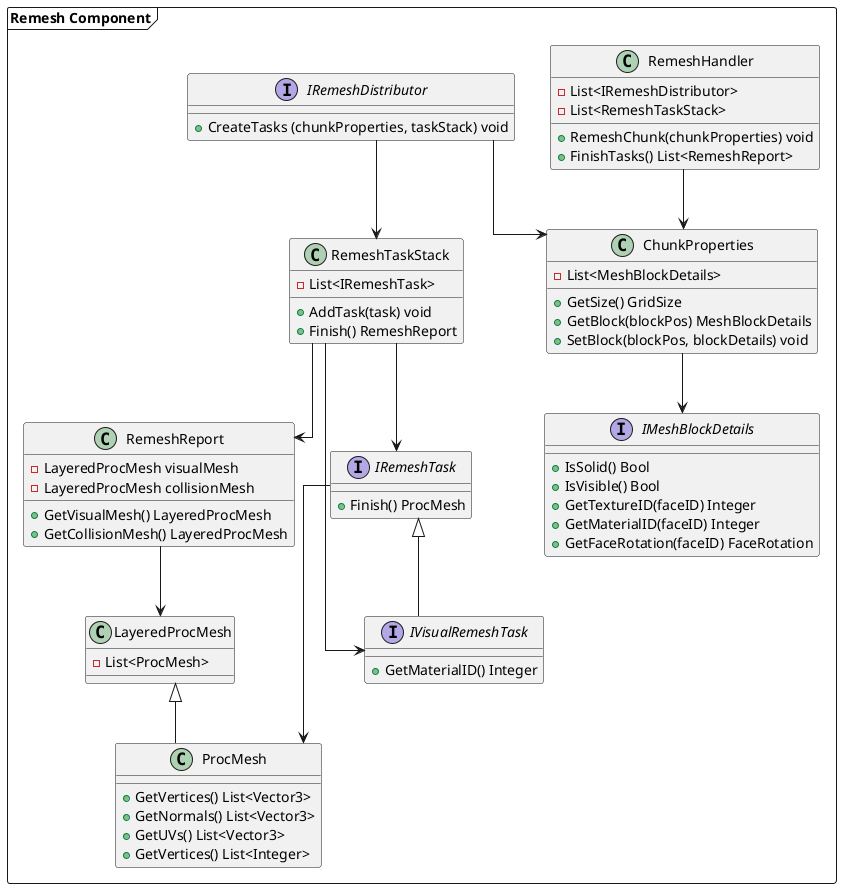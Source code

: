 @startuml
skinparam linetype ortho
!$REMESH_COMPONENT = "true"

frame "Remesh Component" as RemeshComponent {
    interface IMeshBlockDetails
    IMeshBlockDetails : +IsSolid() Bool
    IMeshBlockDetails : +IsVisible() Bool
    IMeshBlockDetails : +GetTextureID(faceID) Integer
    IMeshBlockDetails : +GetMaterialID(faceID) Integer
    IMeshBlockDetails : +GetFaceRotation(faceID) FaceRotation

    class ChunkProperties
    ChunkProperties : -List<MeshBlockDetails>
    ChunkProperties : +GetSize() GridSize
    ChunkProperties : +GetBlock(blockPos) MeshBlockDetails
    ChunkProperties : +SetBlock(blockPos, blockDetails) void
    ChunkProperties --> IMeshBlockDetails

    class RemeshTaskStack
    RemeshTaskStack : -List<IRemeshTask>
    RemeshTaskStack : +AddTask(task) void
    RemeshTaskStack : +Finish() RemeshReport
    RemeshTaskStack --> IRemeshTask
    RemeshTaskStack --> RemeshReport
    RemeshTaskStack --> IVisualRemeshTask

    class LayeredProcMesh
    LayeredProcMesh : -List<ProcMesh>
    LayeredProcMesh <|-- ProcMesh

    class ProcMesh
    ProcMesh : +GetVertices() List<Vector3>
    ProcMesh : +GetNormals() List<Vector3>
    ProcMesh : +GetUVs() List<Vector3>
    ProcMesh : +GetVertices() List<Integer>

    class RemeshReport
    RemeshReport : -LayeredProcMesh visualMesh
    RemeshReport : -LayeredProcMesh collisionMesh
    RemeshReport : +GetVisualMesh() LayeredProcMesh
    RemeshReport : +GetCollisionMesh() LayeredProcMesh
    RemeshReport --> LayeredProcMesh

    class RemeshHandler
    RemeshHandler : -List<IRemeshDistributor>
    RemeshHandler : -List<RemeshTaskStack>
    RemeshHandler : +RemeshChunk(chunkProperties) void
    RemeshHandler : +FinishTasks() List<RemeshReport>
    RemeshHandler --> ChunkProperties

    interface IRemeshTask
    IRemeshTask : +Finish() ProcMesh
    IRemeshTask --> ProcMesh

    interface IVisualRemeshTask
    IVisualRemeshTask : +GetMaterialID() Integer
    IRemeshTask <|-- IVisualRemeshTask

    interface IRemeshDistributor
    IRemeshDistributor : +CreateTasks (chunkProperties, taskStack) void
    IRemeshDistributor --> ChunkProperties
    IRemeshDistributor --> RemeshTaskStack

    !if %variable_exists("$DATA_TYPES")
        ChunkProperties --> BlockPosition
        ChunkProperties --> GridSize
        ProcMesh --> Vector3
    !endif
}

@enduml